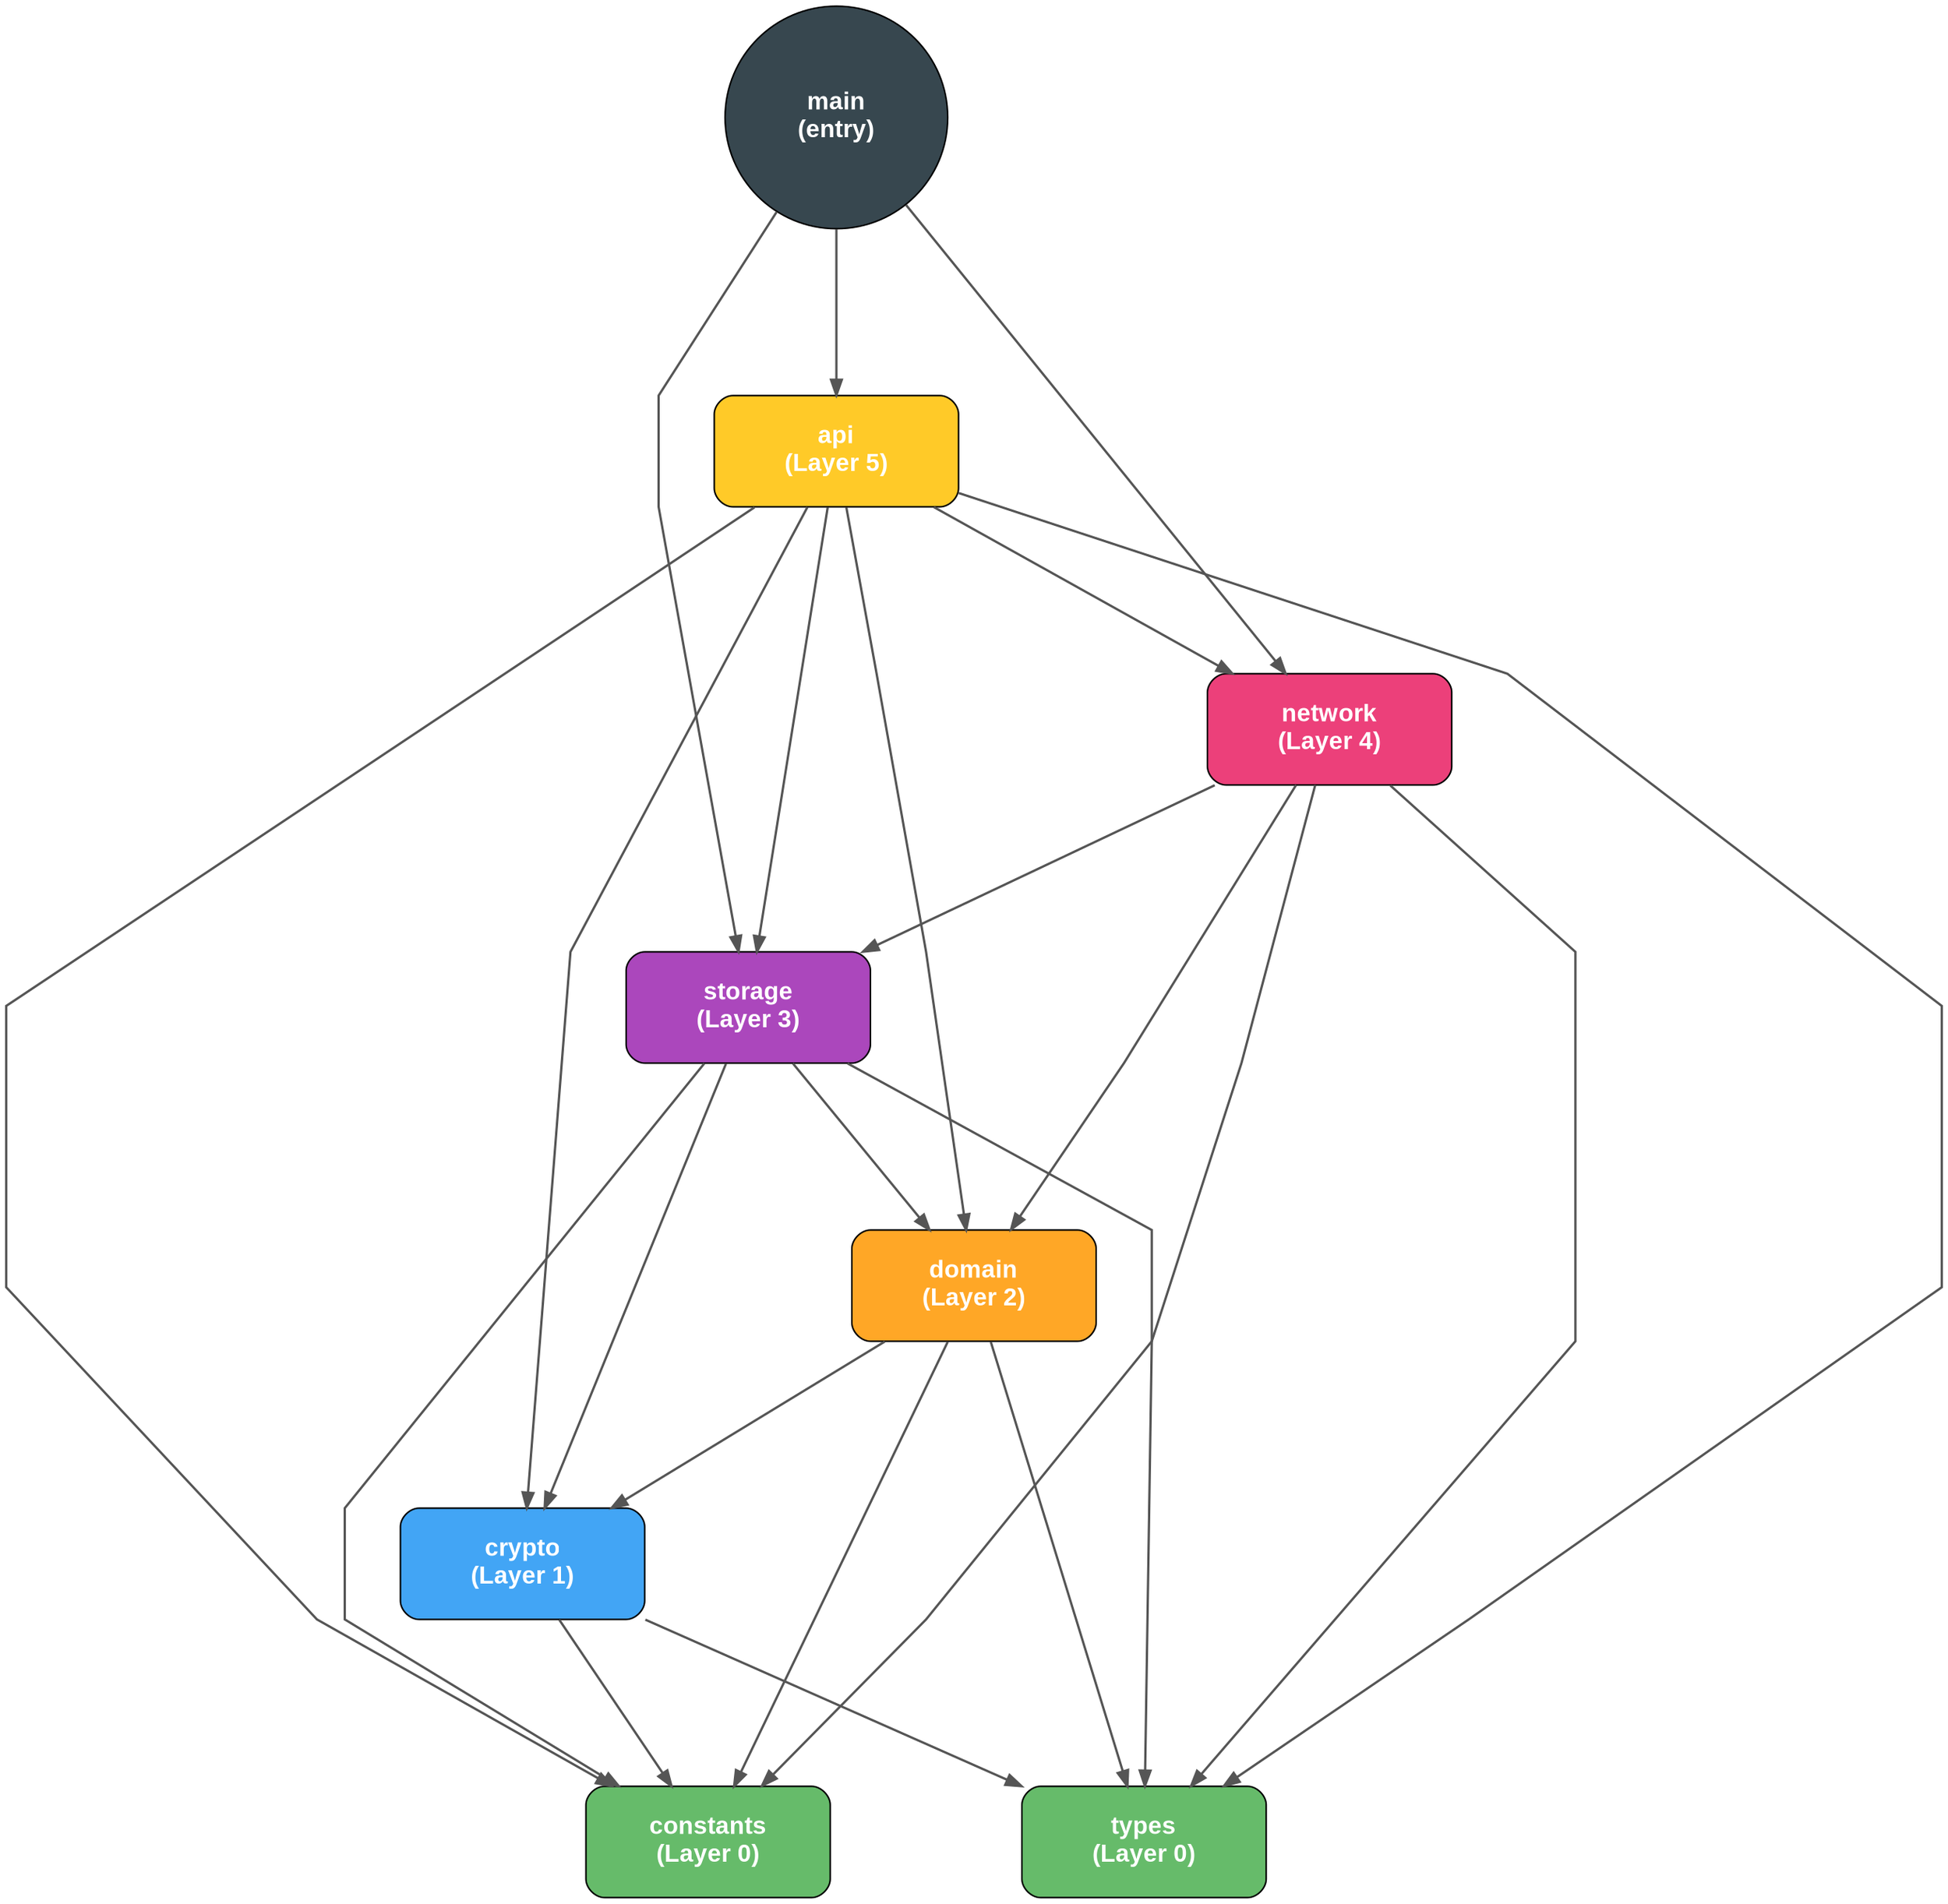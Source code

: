 digraph ModuleDependencies {
    // Graph styling - Top to Bottom for clean layer visualization
    rankdir=TB;
    node [shape=box, style="rounded,filled", fontname="Arial Bold", fontsize=16, width=2.2, height=1.0];
    edge [fontname="Arial", fontsize=11, color="#555555", penwidth=1.5];
    splines=polyline;
    nodesep=1.0;
    ranksep=1.5;
    bgcolor="#ffffff";

    // Entry point (Dark Gray) - at the top
    main [label="main\n(entry)", fillcolor="#37474f", fontcolor="white", shape="ellipse", width=2.0, height=2.0];


    // Module nodes (auto-generated)
    api [label="api\n(Layer 5)", fillcolor="#ffca28", fontcolor="white"];
    constants [label="constants\n(Layer 0)", fillcolor="#66bb6a", fontcolor="white"];
    crypto [label="crypto\n(Layer 1)", fillcolor="#42a5f5", fontcolor="white"];
    domain [label="domain\n(Layer 2)", fillcolor="#ffa726", fontcolor="white"];
    network [label="network\n(Layer 4)", fillcolor="#ec407a", fontcolor="white"];
    storage [label="storage\n(Layer 3)", fillcolor="#ab47bc", fontcolor="white"];
    types [label="types\n(Layer 0)", fillcolor="#66bb6a", fontcolor="white"];

    // Enforce strict top-to-bottom layering
    {rank=same; constants types;}
    {rank=same; crypto;}
    {rank=same; domain;}
    {rank=same; storage;}
    {rank=same; network;}
    {rank=same; api;}

    // Invisible edges to force horizontal alignment within layers
    constants -> types [style=invis];

    api -> constants;
    api -> crypto;
    api -> domain;
    api -> network;
    api -> storage;
    api -> types;
    crypto -> constants;
    crypto -> types;
    domain -> constants;
    domain -> crypto;
    domain -> types;
    network -> constants;
    network -> domain;
    network -> storage;
    network -> types;
    storage -> constants;
    storage -> crypto;
    storage -> domain;
    storage -> types;
    main -> api;
    main -> network;
    main -> storage;
}
